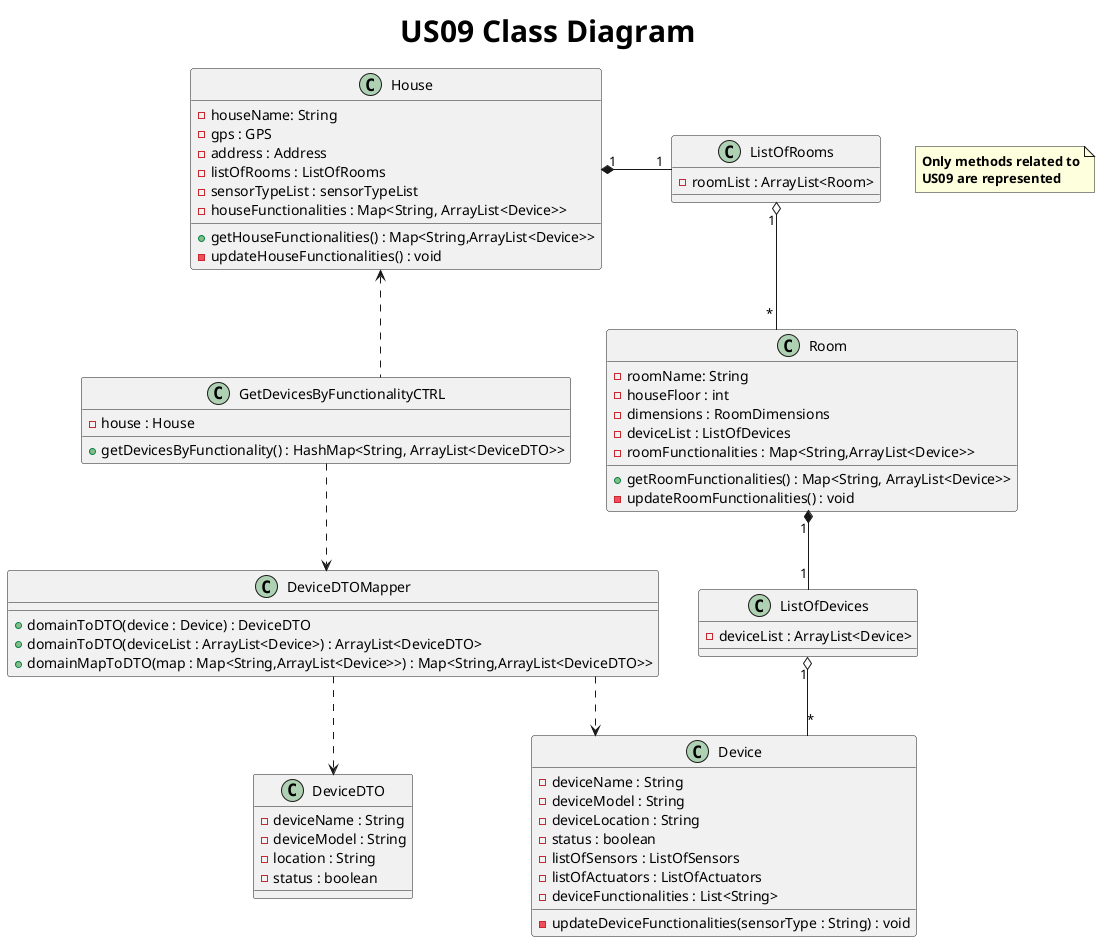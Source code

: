 @startuml
title <size: 30> US09 Class Diagram
note "<b>Only methods related to\n<b>US09 are represented" as N1
skinparam linetype ortho

class GetDevicesByFunctionalityCTRL {
    - house : House

    + getDevicesByFunctionality() : HashMap<String, ArrayList<DeviceDTO>>
}

class House {
    - houseName: String
    - gps : GPS
    - address : Address
    - listOfRooms : ListOfRooms
    - sensorTypeList : sensorTypeList
    - houseFunctionalities : Map<String, ArrayList<Device>>

    + getHouseFunctionalities() : Map<String,ArrayList<Device>>
    - updateHouseFunctionalities() : void
}

class ListOfRooms {
    - roomList : ArrayList<Room>
}

class Room {
    - roomName: String
    - houseFloor : int
    - dimensions : RoomDimensions
    - deviceList : ListOfDevices
    - roomFunctionalities : Map<String,ArrayList<Device>>

    + getRoomFunctionalities() : Map<String, ArrayList<Device>>
    - updateRoomFunctionalities() : void


}

class ListOfDevices {
    - deviceList : ArrayList<Device>
}

class DeviceDTO {
    - deviceName : String
    - deviceModel : String
    - location : String
    - status : boolean
}

class Device {
    - deviceName : String
    - deviceModel : String
    - deviceLocation : String
    - status : boolean
    - listOfSensors : ListOfSensors
    - listOfActuators : ListOfActuators
    - deviceFunctionalities : List<String>

    - updateDeviceFunctionalities(sensorType : String) : void
}

class DeviceDTOMapper {
    + domainToDTO(device : Device) : DeviceDTO
    + domainToDTO(deviceList : ArrayList<Device>) : ArrayList<DeviceDTO>
    + domainMapToDTO(map : Map<String,ArrayList<Device>>) : Map<String,ArrayList<DeviceDTO>>
}

GetDevicesByFunctionalityCTRL -up.> House
House "1" *- "1" ListOfRooms
ListOfRooms "1" o-- "*" Room
Room "1" *-- "1" ListOfDevices
ListOfDevices "1" o-right- "*" Device

GetDevicesByFunctionalityCTRL -down.> DeviceDTOMapper

DeviceDTOMapper ..> DeviceDTO
DeviceDTOMapper ..> Device



@enduml

